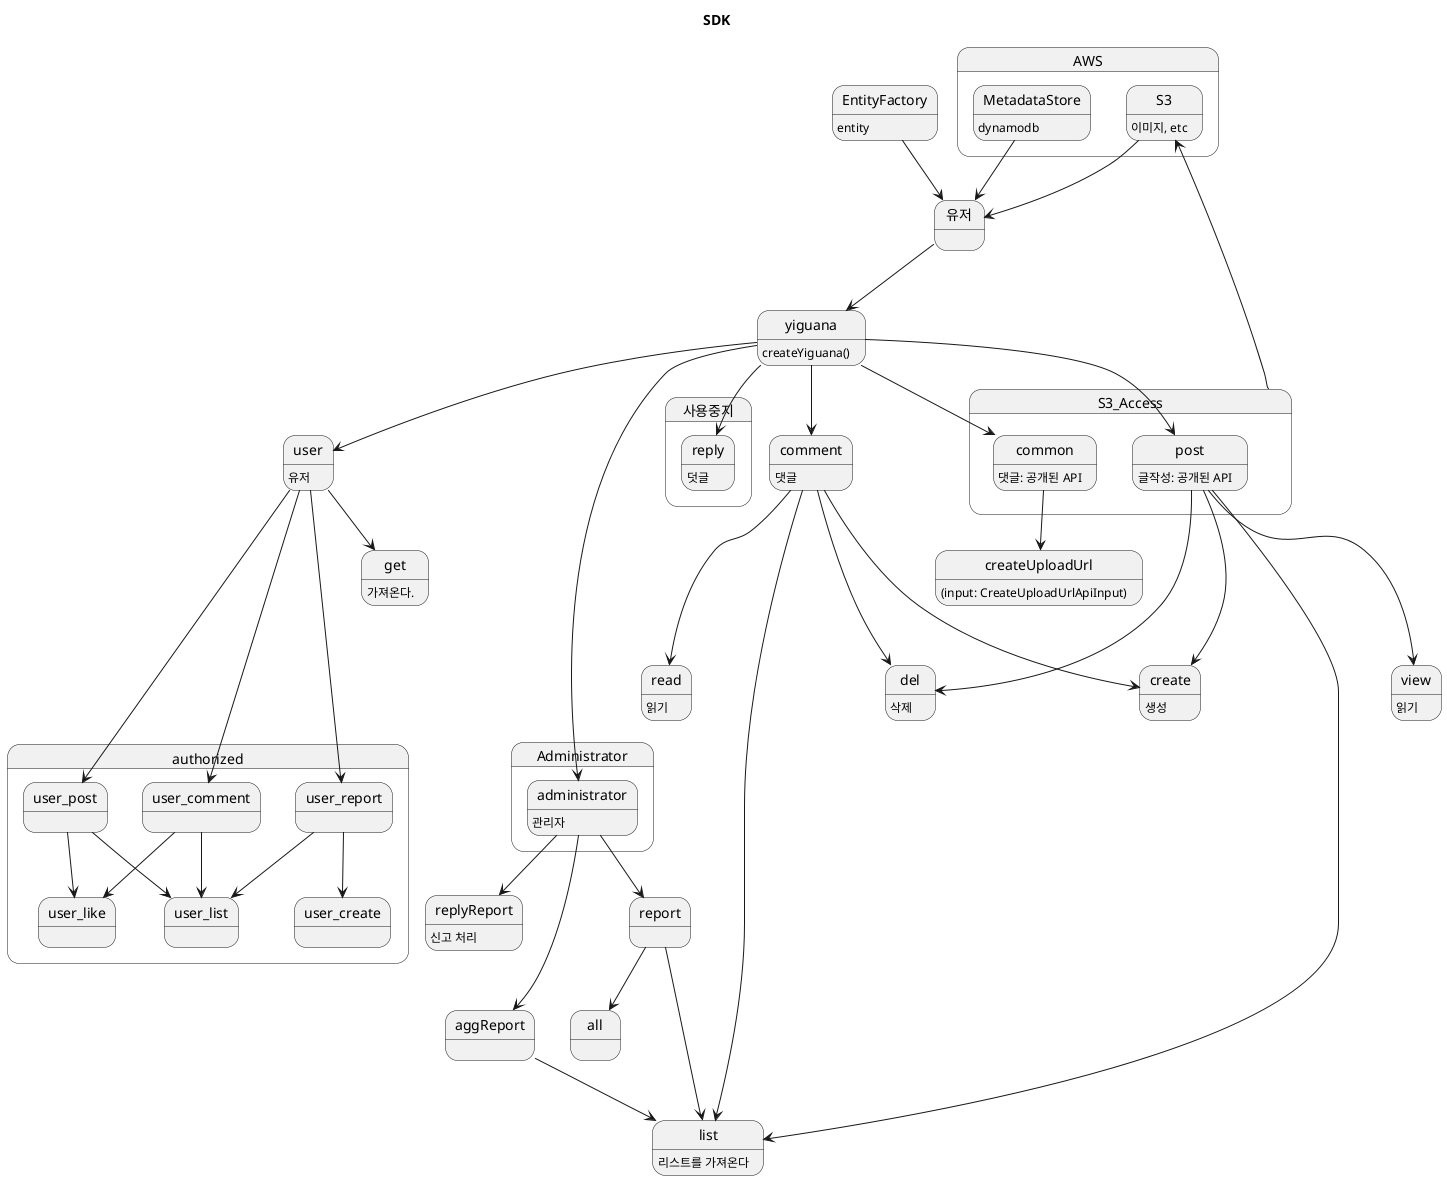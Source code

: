 @startuml
title SDK

top to bottom direction

EntityFactory: entity

state AWS {
    S3: 이미지, etc
    MetadataStore: dynamodb
}

yiguana: createYiguana()
comment: 댓글
state 사용중지 {
    reply: 덧글
}
user: 유저
state Administrator {
    administrator: 관리자
}
state S3_Access {
    common: 댓글: 공개된 API
    post: 글작성: 공개된 API
}
replyReport: 신고 처리

createUploadUrl: (input: CreateUploadUrlApiInput)

list: 리스트를 가져온다
create: 생성
read: 읽기
del: 삭제
view: 읽기
get: 가져온다.

MetadataStore -down-> 유저
EntityFactory -down-> 유저
S3 -down-> 유저
S3_Access ---up-> S3
유저 --> yiguana
yiguana --> common
yiguana --> post
yiguana --> comment
yiguana --> reply
yiguana --> user
yiguana -----> administrator

common --> createUploadUrl

post ---> list
post ---> create
post ---> del
post ---> view
comment ---> list
comment ---> create
comment ---> read
comment ---> del

user --> get
administrator --> replyReport
administrator --> aggReport
administrator --> report

aggReport --> list
report --> all
report ---> list

state authorized {
    user ----> user_post
    user ----> user_comment
    user ----> user_report

    user_post --> user_list
    user_post --> user_like
    user_comment --> user_list
    user_comment --> user_like
    user_report --> user_create
    user_report --> user_list
}

@enduml
